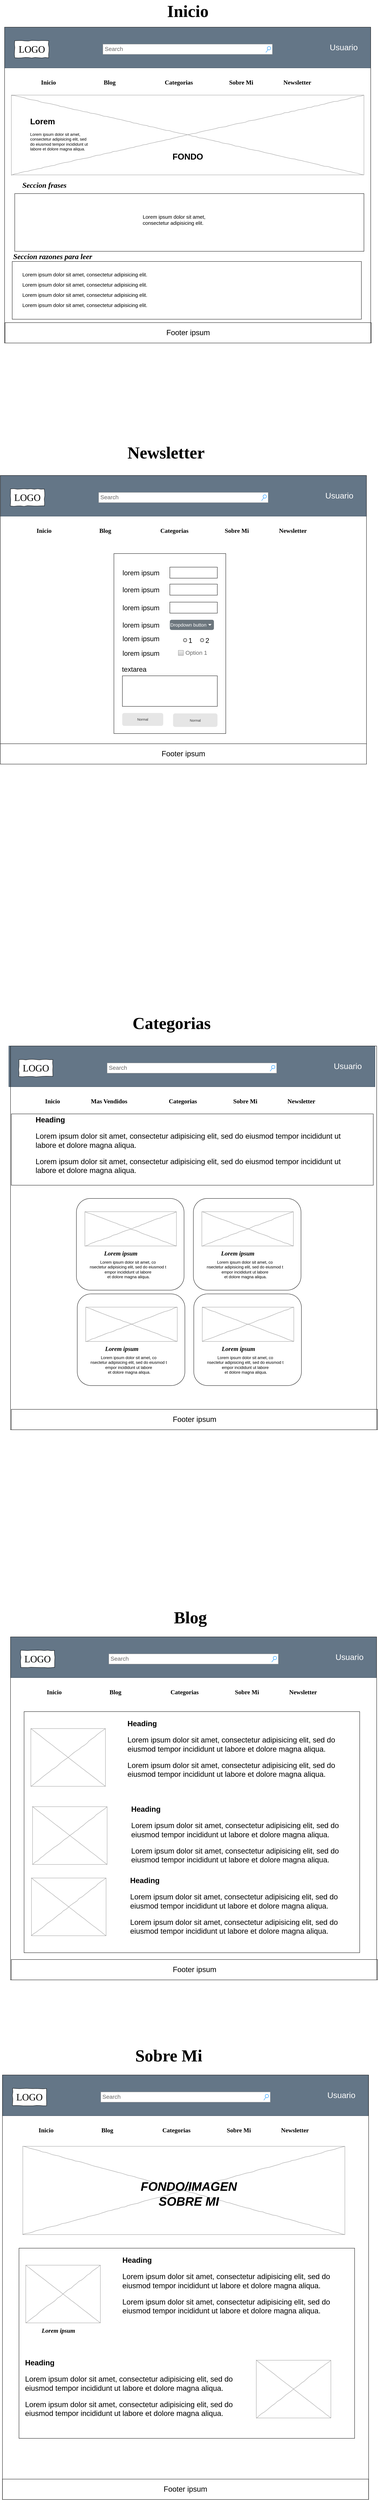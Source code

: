 <mxfile version="14.8.4" type="google"><diagram name="Page-1" id="03018318-947c-dd8e-b7a3-06fadd420f32"><mxGraphModel dx="875" dy="7816" grid="1" gridSize="10" guides="1" tooltips="1" connect="1" arrows="1" fold="1" page="1" pageScale="1" pageWidth="1169" pageHeight="1654" background="none" math="0" shadow="0"><root><mxCell id="0"/><mxCell id="1" parent="0"/><mxCell id="10mG8dwDRDtD_3KetjhQ-7" value="" style="rounded=0;whiteSpace=wrap;html=1;fillColor=#647687;strokeColor=#314354;fontColor=#ffffff;" parent="1" vertex="1"><mxGeometry x="1212.5" y="-5930" width="1080" height="120" as="geometry"/></mxCell><mxCell id="10mG8dwDRDtD_3KetjhQ-2" value="" style="rounded=0;whiteSpace=wrap;html=1;fillColor=none;" parent="1" vertex="1"><mxGeometry x="1212.5" y="-5930" width="1080" height="930" as="geometry"/></mxCell><mxCell id="677b7b8949515195-2" value="LOGO" style="whiteSpace=wrap;html=1;rounded=0;shadow=0;labelBackgroundColor=none;strokeWidth=1;fontFamily=Verdana;fontSize=28;align=center;comic=1;" parent="1" vertex="1"><mxGeometry x="1242.5" y="-5890" width="100" height="50" as="geometry"/></mxCell><mxCell id="677b7b8949515195-3" value="Search" style="strokeWidth=1;shadow=0;dashed=0;align=center;html=1;shape=mxgraph.mockup.forms.searchBox;strokeColor=#999999;mainText=;strokeColor2=#008cff;fontColor=#666666;fontSize=17;align=left;spacingLeft=3;rounded=0;labelBackgroundColor=none;comic=1;" parent="1" vertex="1"><mxGeometry x="1502.5" y="-5880" width="500" height="30" as="geometry"/></mxCell><mxCell id="677b7b8949515195-11" value="Blog" style="text;html=1;points=[];align=left;verticalAlign=top;spacingTop=-4;fontSize=18;fontFamily=Verdana;fontStyle=1" parent="1" vertex="1"><mxGeometry x="1502.5" y="-5780" width="60" height="20" as="geometry"/></mxCell><mxCell id="677b7b8949515195-12" value="Categorias" style="text;html=1;points=[];align=left;verticalAlign=top;spacingTop=-4;fontSize=18;fontFamily=Verdana;fontStyle=1" parent="1" vertex="1"><mxGeometry x="1682.5" y="-5780" width="60" height="20" as="geometry"/></mxCell><mxCell id="677b7b8949515195-13" value="Sobre Mi" style="text;html=1;points=[];align=left;verticalAlign=top;spacingTop=-4;fontSize=18;fontFamily=Verdana;fontStyle=1" parent="1" vertex="1"><mxGeometry x="1872.5" y="-5780" width="60" height="20" as="geometry"/></mxCell><mxCell id="677b7b8949515195-14" value="Newsletter" style="text;html=1;points=[];align=left;verticalAlign=top;spacingTop=-4;fontSize=18;fontFamily=Verdana;fontStyle=1" parent="1" vertex="1"><mxGeometry x="2032.5" y="-5780" width="60" height="20" as="geometry"/></mxCell><mxCell id="677b7b8949515195-16" value="" style="verticalLabelPosition=bottom;shadow=0;dashed=0;align=center;html=1;verticalAlign=top;strokeWidth=1;shape=mxgraph.mockup.graphics.simpleIcon;strokeColor=#999999;rounded=0;labelBackgroundColor=none;fontFamily=Verdana;fontSize=14;fontColor=#000000;comic=1;" parent="1" vertex="1"><mxGeometry x="1232.5" y="-5730" width="1040" height="235" as="geometry"/></mxCell><mxCell id="677b7b8949515195-42" value="Seccion frases" style="text;html=1;points=[];align=left;verticalAlign=top;spacingTop=-4;fontSize=22;fontFamily=Verdana;fontStyle=3" parent="1" vertex="1"><mxGeometry x="1262.5" y="-5480" width="170" height="20" as="geometry"/></mxCell><mxCell id="10mG8dwDRDtD_3KetjhQ-5" value="&lt;font style=&quot;font-size: 24px&quot;&gt;Usuario&lt;/font&gt;" style="rounded=0;whiteSpace=wrap;html=1;fontColor=#FFFFFF;fillColor=none;strokeColor=none;" parent="1" vertex="1"><mxGeometry x="2152.5" y="-5900" width="120" height="60" as="geometry"/></mxCell><mxCell id="10mG8dwDRDtD_3KetjhQ-6" value="Inicio" style="text;html=1;points=[];align=left;verticalAlign=top;spacingTop=-4;fontSize=18;fontFamily=Verdana;fontStyle=1" parent="1" vertex="1"><mxGeometry x="1317.5" y="-5780" width="60" height="20" as="geometry"/></mxCell><mxCell id="10mG8dwDRDtD_3KetjhQ-8" value="&lt;h1&gt;Lorem&lt;/h1&gt;&lt;p&gt;Lorem ipsum dolor sit amet, consectetur adipisicing elit, sed do eiusmod tempor incididunt ut labore et dolore magna aliqua.&lt;/p&gt;" style="text;html=1;strokeColor=none;fillColor=none;spacing=5;spacingTop=-20;whiteSpace=wrap;overflow=hidden;rounded=0;" parent="1" vertex="1"><mxGeometry x="1282.5" y="-5672.5" width="190" height="120" as="geometry"/></mxCell><mxCell id="10mG8dwDRDtD_3KetjhQ-9" value="" style="rounded=0;whiteSpace=wrap;html=1;fontSize=22;fontColor=#000000;fillColor=none;" parent="1" vertex="1"><mxGeometry x="1242.5" y="-5440" width="1030" height="170" as="geometry"/></mxCell><mxCell id="10mG8dwDRDtD_3KetjhQ-10" value="Footer ipsum" style="rounded=0;whiteSpace=wrap;html=1;fontSize=22;fontColor=#000000;fillColor=none;" parent="1" vertex="1"><mxGeometry x="1214" y="-5060" width="1080" height="60" as="geometry"/></mxCell><mxCell id="10mG8dwDRDtD_3KetjhQ-11" value="FONDO" style="text;html=1;strokeColor=none;fillColor=none;align=center;verticalAlign=middle;whiteSpace=wrap;rounded=0;fontSize=25;fontColor=#000000;fontStyle=1" parent="1" vertex="1"><mxGeometry x="1732.5" y="-5560" width="40" height="20" as="geometry"/></mxCell><mxCell id="10mG8dwDRDtD_3KetjhQ-17" value="&lt;h1 style=&quot;font-size: 15px&quot;&gt;&lt;span style=&quot;font-weight: normal&quot;&gt;Lorem ipsum dolor sit amet, consectetur adipisicing elit.&lt;/span&gt;&lt;br&gt;&lt;/h1&gt;" style="text;html=1;strokeColor=none;fillColor=none;spacing=5;spacingTop=-20;whiteSpace=wrap;overflow=hidden;rounded=0;fontSize=25;fontColor=#000000;" parent="1" vertex="1"><mxGeometry x="1615" y="-5380" width="210" height="50" as="geometry"/></mxCell><mxCell id="10mG8dwDRDtD_3KetjhQ-140" value="" style="rounded=0;whiteSpace=wrap;html=1;fillColor=#647687;strokeColor=#314354;fontColor=#ffffff;" parent="1" vertex="1"><mxGeometry x="1225" y="-2930" width="1080" height="120" as="geometry"/></mxCell><mxCell id="10mG8dwDRDtD_3KetjhQ-141" value="" style="rounded=0;whiteSpace=wrap;html=1;fillColor=none;" parent="1" vertex="1"><mxGeometry x="1230" y="-2930" width="1080" height="1130" as="geometry"/></mxCell><mxCell id="10mG8dwDRDtD_3KetjhQ-142" value="LOGO" style="whiteSpace=wrap;html=1;rounded=0;shadow=0;labelBackgroundColor=none;strokeWidth=1;fontFamily=Verdana;fontSize=28;align=center;comic=1;" parent="1" vertex="1"><mxGeometry x="1255" y="-2890" width="100" height="50" as="geometry"/></mxCell><mxCell id="10mG8dwDRDtD_3KetjhQ-143" value="Search" style="strokeWidth=1;shadow=0;dashed=0;align=center;html=1;shape=mxgraph.mockup.forms.searchBox;strokeColor=#999999;mainText=;strokeColor2=#008cff;fontColor=#666666;fontSize=17;align=left;spacingLeft=3;rounded=0;labelBackgroundColor=none;comic=1;" parent="1" vertex="1"><mxGeometry x="1515" y="-2880" width="500" height="30" as="geometry"/></mxCell><mxCell id="10mG8dwDRDtD_3KetjhQ-144" value="Mas Vendidos" style="text;html=1;points=[];align=left;verticalAlign=top;spacingTop=-4;fontSize=18;fontFamily=Verdana;fontStyle=1" parent="1" vertex="1"><mxGeometry x="1465" y="-2780" width="60" height="20" as="geometry"/></mxCell><mxCell id="10mG8dwDRDtD_3KetjhQ-145" value="Categorias" style="text;html=1;points=[];align=left;verticalAlign=top;spacingTop=-4;fontSize=18;fontFamily=Verdana;fontStyle=1" parent="1" vertex="1"><mxGeometry x="1695" y="-2780" width="60" height="20" as="geometry"/></mxCell><mxCell id="10mG8dwDRDtD_3KetjhQ-146" value="Sobre Mi" style="text;html=1;points=[];align=left;verticalAlign=top;spacingTop=-4;fontSize=18;fontFamily=Verdana;fontStyle=1" parent="1" vertex="1"><mxGeometry x="1885" y="-2780" width="60" height="20" as="geometry"/></mxCell><mxCell id="10mG8dwDRDtD_3KetjhQ-147" value="Newsletter" style="text;html=1;points=[];align=left;verticalAlign=top;spacingTop=-4;fontSize=18;fontFamily=Verdana;fontStyle=1" parent="1" vertex="1"><mxGeometry x="2045" y="-2780" width="60" height="20" as="geometry"/></mxCell><mxCell id="10mG8dwDRDtD_3KetjhQ-150" value="&lt;font style=&quot;font-size: 24px&quot;&gt;Usuario&lt;/font&gt;" style="rounded=0;whiteSpace=wrap;html=1;fontColor=#FFFFFF;fillColor=none;strokeColor=none;" parent="1" vertex="1"><mxGeometry x="2165" y="-2900" width="120" height="60" as="geometry"/></mxCell><mxCell id="10mG8dwDRDtD_3KetjhQ-151" value="Inicio" style="text;html=1;points=[];align=left;verticalAlign=top;spacingTop=-4;fontSize=18;fontFamily=Verdana;fontStyle=1" parent="1" vertex="1"><mxGeometry x="1330" y="-2780" width="60" height="20" as="geometry"/></mxCell><mxCell id="10mG8dwDRDtD_3KetjhQ-154" value="Footer ipsum" style="rounded=0;whiteSpace=wrap;html=1;fontSize=22;fontColor=#000000;fillColor=none;" parent="1" vertex="1"><mxGeometry x="1232.5" y="-1860" width="1080" height="60" as="geometry"/></mxCell><mxCell id="10mG8dwDRDtD_3KetjhQ-258" value="" style="rounded=0;whiteSpace=wrap;html=1;fillColor=#647687;strokeColor=#314354;fontColor=#ffffff;" parent="1" vertex="1"><mxGeometry x="1230" y="-1190" width="1080" height="120" as="geometry"/></mxCell><mxCell id="10mG8dwDRDtD_3KetjhQ-259" value="" style="rounded=0;whiteSpace=wrap;html=1;fillColor=none;" parent="1" vertex="1"><mxGeometry x="1230" y="-1190" width="1080" height="1010" as="geometry"/></mxCell><mxCell id="10mG8dwDRDtD_3KetjhQ-260" value="LOGO" style="whiteSpace=wrap;html=1;rounded=0;shadow=0;labelBackgroundColor=none;strokeWidth=1;fontFamily=Verdana;fontSize=28;align=center;comic=1;" parent="1" vertex="1"><mxGeometry x="1260" y="-1150" width="100" height="50" as="geometry"/></mxCell><mxCell id="10mG8dwDRDtD_3KetjhQ-261" value="Search" style="strokeWidth=1;shadow=0;dashed=0;align=center;html=1;shape=mxgraph.mockup.forms.searchBox;strokeColor=#999999;mainText=;strokeColor2=#008cff;fontColor=#666666;fontSize=17;align=left;spacingLeft=3;rounded=0;labelBackgroundColor=none;comic=1;" parent="1" vertex="1"><mxGeometry x="1520" y="-1140" width="500" height="30" as="geometry"/></mxCell><mxCell id="10mG8dwDRDtD_3KetjhQ-262" value="Blog" style="text;html=1;points=[];align=left;verticalAlign=top;spacingTop=-4;fontSize=18;fontFamily=Verdana;fontStyle=1" parent="1" vertex="1"><mxGeometry x="1520" y="-1040" width="60" height="20" as="geometry"/></mxCell><mxCell id="10mG8dwDRDtD_3KetjhQ-263" value="Categorias" style="text;html=1;points=[];align=left;verticalAlign=top;spacingTop=-4;fontSize=18;fontFamily=Verdana;fontStyle=1" parent="1" vertex="1"><mxGeometry x="1700" y="-1040" width="60" height="20" as="geometry"/></mxCell><mxCell id="10mG8dwDRDtD_3KetjhQ-264" value="Sobre Mi" style="text;html=1;points=[];align=left;verticalAlign=top;spacingTop=-4;fontSize=18;fontFamily=Verdana;fontStyle=1" parent="1" vertex="1"><mxGeometry x="1890" y="-1040" width="60" height="20" as="geometry"/></mxCell><mxCell id="10mG8dwDRDtD_3KetjhQ-265" value="Newsletter" style="text;html=1;points=[];align=left;verticalAlign=top;spacingTop=-4;fontSize=18;fontFamily=Verdana;fontStyle=1" parent="1" vertex="1"><mxGeometry x="2050" y="-1040" width="60" height="20" as="geometry"/></mxCell><mxCell id="10mG8dwDRDtD_3KetjhQ-268" value="&lt;font style=&quot;font-size: 24px&quot;&gt;Usuario&lt;/font&gt;" style="rounded=0;whiteSpace=wrap;html=1;fontColor=#FFFFFF;fillColor=none;strokeColor=none;" parent="1" vertex="1"><mxGeometry x="2170" y="-1160" width="120" height="60" as="geometry"/></mxCell><mxCell id="10mG8dwDRDtD_3KetjhQ-269" value="Inicio" style="text;html=1;points=[];align=left;verticalAlign=top;spacingTop=-4;fontSize=18;fontFamily=Verdana;fontStyle=1" parent="1" vertex="1"><mxGeometry x="1335" y="-1040" width="60" height="20" as="geometry"/></mxCell><mxCell id="10mG8dwDRDtD_3KetjhQ-272" value="Footer ipsum" style="rounded=0;whiteSpace=wrap;html=1;fontSize=22;fontColor=#000000;fillColor=none;" parent="1" vertex="1"><mxGeometry x="1232.5" y="-240" width="1080" height="60" as="geometry"/></mxCell><mxCell id="10mG8dwDRDtD_3KetjhQ-322" value="" style="rounded=0;whiteSpace=wrap;html=1;fontSize=28;fontColor=#000000;fillColor=none;" parent="1" vertex="1"><mxGeometry x="1270" y="-970" width="990" height="710" as="geometry"/></mxCell><mxCell id="10mG8dwDRDtD_3KetjhQ-328" value="" style="verticalLabelPosition=bottom;shadow=0;dashed=0;align=center;html=1;verticalAlign=top;strokeWidth=1;shape=mxgraph.mockup.graphics.simpleIcon;strokeColor=#999999;rounded=0;labelBackgroundColor=none;fontFamily=Verdana;fontSize=14;fontColor=#000000;comic=1;" parent="1" vertex="1"><mxGeometry x="1290" y="-920" width="220" height="170" as="geometry"/></mxCell><mxCell id="10mG8dwDRDtD_3KetjhQ-330" value="&lt;h1 style=&quot;font-size: 22px;&quot;&gt;&lt;font style=&quot;font-size: 22px;&quot;&gt;Heading&lt;/font&gt;&lt;/h1&gt;&lt;p style=&quot;font-size: 22px;&quot;&gt;&lt;font style=&quot;font-size: 22px;&quot;&gt;Lorem ipsum dolor sit amet, consectetur adipisicing elit, sed do eiusmod tempor incididunt ut labore et dolore magna aliqua.&lt;/font&gt;&lt;/p&gt;&lt;p style=&quot;font-size: 22px;&quot;&gt;&lt;font style=&quot;font-size: 22px;&quot;&gt;Lorem ipsum dolor sit amet, consectetur adipisicing elit, sed do eiusmod tempor incididunt ut labore et dolore magna aliqua.&lt;/font&gt;&lt;br style=&quot;font-size: 22px;&quot;&gt;&lt;/p&gt;" style="text;html=1;strokeColor=none;fillColor=none;spacing=5;spacingTop=-20;whiteSpace=wrap;overflow=hidden;rounded=0;fontSize=22;fontColor=#000000;" parent="1" vertex="1"><mxGeometry x="1570" y="-952.5" width="630" height="285" as="geometry"/></mxCell><mxCell id="10mG8dwDRDtD_3KetjhQ-332" value="" style="verticalLabelPosition=bottom;shadow=0;dashed=0;align=center;html=1;verticalAlign=top;strokeWidth=1;shape=mxgraph.mockup.graphics.simpleIcon;strokeColor=#999999;rounded=0;labelBackgroundColor=none;fontFamily=Verdana;fontSize=14;fontColor=#000000;comic=1;" parent="1" vertex="1"><mxGeometry x="1295" y="-690" width="220" height="170" as="geometry"/></mxCell><mxCell id="10mG8dwDRDtD_3KetjhQ-333" value="&lt;h1 style=&quot;font-size: 22px;&quot;&gt;&lt;font style=&quot;font-size: 22px;&quot;&gt;Heading&lt;/font&gt;&lt;/h1&gt;&lt;p style=&quot;font-size: 22px;&quot;&gt;&lt;font style=&quot;font-size: 22px;&quot;&gt;Lorem ipsum dolor sit amet, consectetur adipisicing elit, sed do eiusmod tempor incididunt ut labore et dolore magna aliqua.&lt;/font&gt;&lt;/p&gt;&lt;p style=&quot;font-size: 22px;&quot;&gt;&lt;font style=&quot;font-size: 22px;&quot;&gt;Lorem ipsum dolor sit amet, consectetur adipisicing elit, sed do eiusmod tempor incididunt ut labore et dolore magna aliqua.&lt;/font&gt;&lt;br style=&quot;font-size: 22px;&quot;&gt;&lt;/p&gt;" style="text;html=1;strokeColor=none;fillColor=none;spacing=5;spacingTop=-20;whiteSpace=wrap;overflow=hidden;rounded=0;fontSize=22;fontColor=#000000;" parent="1" vertex="1"><mxGeometry x="1581.25" y="-700" width="630" height="285" as="geometry"/></mxCell><mxCell id="10mG8dwDRDtD_3KetjhQ-335" value="" style="rounded=0;whiteSpace=wrap;html=1;fillColor=#647687;strokeColor=#314354;fontColor=#ffffff;" parent="1" vertex="1"><mxGeometry x="1206.25" y="100" width="1080" height="120" as="geometry"/></mxCell><mxCell id="10mG8dwDRDtD_3KetjhQ-336" value="" style="rounded=0;whiteSpace=wrap;html=1;fillColor=none;" parent="1" vertex="1"><mxGeometry x="1206.25" y="100" width="1080" height="1250" as="geometry"/></mxCell><mxCell id="10mG8dwDRDtD_3KetjhQ-337" value="LOGO" style="whiteSpace=wrap;html=1;rounded=0;shadow=0;labelBackgroundColor=none;strokeWidth=1;fontFamily=Verdana;fontSize=28;align=center;comic=1;" parent="1" vertex="1"><mxGeometry x="1236.25" y="140" width="100" height="50" as="geometry"/></mxCell><mxCell id="10mG8dwDRDtD_3KetjhQ-338" value="Search" style="strokeWidth=1;shadow=0;dashed=0;align=center;html=1;shape=mxgraph.mockup.forms.searchBox;strokeColor=#999999;mainText=;strokeColor2=#008cff;fontColor=#666666;fontSize=17;align=left;spacingLeft=3;rounded=0;labelBackgroundColor=none;comic=1;" parent="1" vertex="1"><mxGeometry x="1496.25" y="150" width="500" height="30" as="geometry"/></mxCell><mxCell id="10mG8dwDRDtD_3KetjhQ-339" value="Blog" style="text;html=1;points=[];align=left;verticalAlign=top;spacingTop=-4;fontSize=18;fontFamily=Verdana;fontStyle=1" parent="1" vertex="1"><mxGeometry x="1496.25" y="250" width="60" height="20" as="geometry"/></mxCell><mxCell id="10mG8dwDRDtD_3KetjhQ-340" value="Categorias" style="text;html=1;points=[];align=left;verticalAlign=top;spacingTop=-4;fontSize=18;fontFamily=Verdana;fontStyle=1" parent="1" vertex="1"><mxGeometry x="1676.25" y="250" width="60" height="20" as="geometry"/></mxCell><mxCell id="10mG8dwDRDtD_3KetjhQ-341" value="Sobre Mi" style="text;html=1;points=[];align=left;verticalAlign=top;spacingTop=-4;fontSize=18;fontFamily=Verdana;fontStyle=1" parent="1" vertex="1"><mxGeometry x="1866.25" y="250" width="60" height="20" as="geometry"/></mxCell><mxCell id="10mG8dwDRDtD_3KetjhQ-342" value="Newsletter" style="text;html=1;points=[];align=left;verticalAlign=top;spacingTop=-4;fontSize=18;fontFamily=Verdana;fontStyle=1" parent="1" vertex="1"><mxGeometry x="2026.25" y="250" width="60" height="20" as="geometry"/></mxCell><mxCell id="10mG8dwDRDtD_3KetjhQ-343" value="&lt;font style=&quot;font-size: 24px&quot;&gt;Usuario&lt;/font&gt;" style="rounded=0;whiteSpace=wrap;html=1;fontColor=#FFFFFF;fillColor=none;strokeColor=none;" parent="1" vertex="1"><mxGeometry x="2146.25" y="130" width="120" height="60" as="geometry"/></mxCell><mxCell id="10mG8dwDRDtD_3KetjhQ-344" value="Inicio" style="text;html=1;points=[];align=left;verticalAlign=top;spacingTop=-4;fontSize=18;fontFamily=Verdana;fontStyle=1" parent="1" vertex="1"><mxGeometry x="1311.25" y="250" width="60" height="20" as="geometry"/></mxCell><mxCell id="10mG8dwDRDtD_3KetjhQ-345" value="Footer ipsum" style="rounded=0;whiteSpace=wrap;html=1;fontSize=22;fontColor=#000000;fillColor=none;" parent="1" vertex="1"><mxGeometry x="1206.25" y="1290" width="1080" height="60" as="geometry"/></mxCell><mxCell id="10mG8dwDRDtD_3KetjhQ-348" value="" style="verticalLabelPosition=bottom;shadow=0;dashed=0;align=center;html=1;verticalAlign=top;strokeWidth=1;shape=mxgraph.mockup.graphics.simpleIcon;strokeColor=#999999;rounded=0;labelBackgroundColor=none;fontFamily=Verdana;fontSize=14;fontColor=#000000;comic=1;" parent="1" vertex="1"><mxGeometry x="1266.25" y="310" width="950" height="260" as="geometry"/></mxCell><mxCell id="10mG8dwDRDtD_3KetjhQ-354" value="FONDO/IMAGEN&lt;br&gt;SOBRE MI" style="text;html=1;strokeColor=none;fillColor=none;align=center;verticalAlign=middle;whiteSpace=wrap;rounded=0;fontSize=36;fontColor=#000000;fontStyle=3" parent="1" vertex="1"><mxGeometry x="1736.25" y="340" width="40" height="220" as="geometry"/></mxCell><mxCell id="10mG8dwDRDtD_3KetjhQ-358" value="" style="rounded=0;whiteSpace=wrap;html=1;fillColor=#647687;strokeColor=#314354;fontColor=#ffffff;" parent="1" vertex="1"><mxGeometry x="1200" y="-4610" width="1080" height="120" as="geometry"/></mxCell><mxCell id="10mG8dwDRDtD_3KetjhQ-359" value="" style="rounded=0;whiteSpace=wrap;html=1;fillColor=none;" parent="1" vertex="1"><mxGeometry x="1200" y="-4610" width="1080" height="850" as="geometry"/></mxCell><mxCell id="10mG8dwDRDtD_3KetjhQ-360" value="LOGO" style="whiteSpace=wrap;html=1;rounded=0;shadow=0;labelBackgroundColor=none;strokeWidth=1;fontFamily=Verdana;fontSize=28;align=center;comic=1;" parent="1" vertex="1"><mxGeometry x="1230" y="-4570" width="100" height="50" as="geometry"/></mxCell><mxCell id="10mG8dwDRDtD_3KetjhQ-361" value="Search" style="strokeWidth=1;shadow=0;dashed=0;align=center;html=1;shape=mxgraph.mockup.forms.searchBox;strokeColor=#999999;mainText=;strokeColor2=#008cff;fontColor=#666666;fontSize=17;align=left;spacingLeft=3;rounded=0;labelBackgroundColor=none;comic=1;" parent="1" vertex="1"><mxGeometry x="1490" y="-4560" width="500" height="30" as="geometry"/></mxCell><mxCell id="10mG8dwDRDtD_3KetjhQ-362" value="Blog" style="text;html=1;points=[];align=left;verticalAlign=top;spacingTop=-4;fontSize=18;fontFamily=Verdana;fontStyle=1" parent="1" vertex="1"><mxGeometry x="1490" y="-4460" width="60" height="20" as="geometry"/></mxCell><mxCell id="10mG8dwDRDtD_3KetjhQ-363" value="Categorias" style="text;html=1;points=[];align=left;verticalAlign=top;spacingTop=-4;fontSize=18;fontFamily=Verdana;fontStyle=1" parent="1" vertex="1"><mxGeometry x="1670" y="-4460" width="60" height="20" as="geometry"/></mxCell><mxCell id="10mG8dwDRDtD_3KetjhQ-364" value="Sobre Mi" style="text;html=1;points=[];align=left;verticalAlign=top;spacingTop=-4;fontSize=18;fontFamily=Verdana;fontStyle=1" parent="1" vertex="1"><mxGeometry x="1860" y="-4460" width="60" height="20" as="geometry"/></mxCell><mxCell id="10mG8dwDRDtD_3KetjhQ-365" value="Newsletter" style="text;html=1;points=[];align=left;verticalAlign=top;spacingTop=-4;fontSize=18;fontFamily=Verdana;fontStyle=1" parent="1" vertex="1"><mxGeometry x="2020" y="-4460" width="60" height="20" as="geometry"/></mxCell><mxCell id="10mG8dwDRDtD_3KetjhQ-368" value="&lt;font style=&quot;font-size: 24px&quot;&gt;Usuario&lt;/font&gt;" style="rounded=0;whiteSpace=wrap;html=1;fontColor=#FFFFFF;fillColor=none;strokeColor=none;" parent="1" vertex="1"><mxGeometry x="2140" y="-4580" width="120" height="60" as="geometry"/></mxCell><mxCell id="10mG8dwDRDtD_3KetjhQ-369" value="Inicio" style="text;html=1;points=[];align=left;verticalAlign=top;spacingTop=-4;fontSize=18;fontFamily=Verdana;fontStyle=1" parent="1" vertex="1"><mxGeometry x="1305" y="-4460" width="60" height="20" as="geometry"/></mxCell><mxCell id="10mG8dwDRDtD_3KetjhQ-372" value="Footer ipsum" style="rounded=0;whiteSpace=wrap;html=1;fontSize=22;fontColor=#000000;fillColor=none;" parent="1" vertex="1"><mxGeometry x="1200" y="-3820" width="1080" height="60" as="geometry"/></mxCell><mxCell id="10mG8dwDRDtD_3KetjhQ-422" value="" style="rounded=0;whiteSpace=wrap;html=1;fontSize=45;fontColor=#000000;fillColor=none;" parent="1" vertex="1"><mxGeometry x="1535" y="-4380" width="330" height="530" as="geometry"/></mxCell><mxCell id="10mG8dwDRDtD_3KetjhQ-423" value="" style="rounded=0;whiteSpace=wrap;html=1;fontSize=45;fontColor=#000000;fillColor=none;" parent="1" vertex="1"><mxGeometry x="1700" y="-4340" width="140" height="32.5" as="geometry"/></mxCell><mxCell id="10mG8dwDRDtD_3KetjhQ-424" value="lorem ipsum" style="text;html=1;strokeColor=none;fillColor=none;align=center;verticalAlign=middle;whiteSpace=wrap;rounded=0;fontSize=20;fontColor=#000000;" parent="1" vertex="1"><mxGeometry x="1520" y="-4333.75" width="190" height="20" as="geometry"/></mxCell><mxCell id="10mG8dwDRDtD_3KetjhQ-426" value="" style="rounded=0;whiteSpace=wrap;html=1;fontSize=45;fontColor=#000000;fillColor=none;" parent="1" vertex="1"><mxGeometry x="1700" y="-4290" width="140" height="32.5" as="geometry"/></mxCell><mxCell id="10mG8dwDRDtD_3KetjhQ-427" value="lorem ipsum" style="text;html=1;strokeColor=none;fillColor=none;align=center;verticalAlign=middle;whiteSpace=wrap;rounded=0;fontSize=20;fontColor=#000000;" parent="1" vertex="1"><mxGeometry x="1520" y="-4283.75" width="190" height="20" as="geometry"/></mxCell><mxCell id="10mG8dwDRDtD_3KetjhQ-428" value="" style="rounded=0;whiteSpace=wrap;html=1;fontSize=45;fontColor=#000000;fillColor=none;" parent="1" vertex="1"><mxGeometry x="1700" y="-4237" width="140" height="32.5" as="geometry"/></mxCell><mxCell id="10mG8dwDRDtD_3KetjhQ-429" value="lorem ipsum" style="text;html=1;strokeColor=none;fillColor=none;align=center;verticalAlign=middle;whiteSpace=wrap;rounded=0;fontSize=20;fontColor=#000000;" parent="1" vertex="1"><mxGeometry x="1520" y="-4230.75" width="190" height="20" as="geometry"/></mxCell><mxCell id="10mG8dwDRDtD_3KetjhQ-432" value="Dropdown button" style="html=1;shadow=0;dashed=0;shape=mxgraph.bootstrap.rrect;rSize=5;strokeColor=none;strokeWidth=1;fillColor=#6C767D;fontColor=#ffffff;whiteSpace=wrap;align=right;verticalAlign=middle;fontStyle=0;fontSize=14;spacingRight=20;" parent="1" vertex="1"><mxGeometry x="1700" y="-4185" width="130" height="30" as="geometry"/></mxCell><mxCell id="10mG8dwDRDtD_3KetjhQ-433" value="" style="shape=triangle;direction=south;fillColor=#ffffff;strokeColor=none;perimeter=none;" parent="10mG8dwDRDtD_3KetjhQ-432" vertex="1"><mxGeometry x="1" y="0.5" width="10" height="5" relative="1" as="geometry"><mxPoint x="-17" y="-2.5" as="offset"/></mxGeometry></mxCell><mxCell id="10mG8dwDRDtD_3KetjhQ-435" value="lorem ipsum" style="text;html=1;strokeColor=none;fillColor=none;align=center;verticalAlign=middle;whiteSpace=wrap;rounded=0;fontSize=20;fontColor=#000000;" parent="1" vertex="1"><mxGeometry x="1520" y="-4180" width="190" height="20" as="geometry"/></mxCell><mxCell id="10mG8dwDRDtD_3KetjhQ-436" value="1" style="html=1;shadow=0;dashed=0;shape=mxgraph.bootstrap.radioButton2;labelPosition=right;verticalLabelPosition=middle;align=left;verticalAlign=middle;gradientColor=#DEDEDE;fillColor=#EDEDED;checked=0;spacing=5;checkedFill=#0085FC;checkedStroke=#ffffff;fontSize=20;fontColor=#000000;" parent="1" vertex="1"><mxGeometry x="1740" y="-4130" width="10" height="10" as="geometry"/></mxCell><mxCell id="10mG8dwDRDtD_3KetjhQ-437" value="2" style="html=1;shadow=0;dashed=0;shape=mxgraph.bootstrap.radioButton2;labelPosition=right;verticalLabelPosition=middle;align=left;verticalAlign=middle;gradientColor=#DEDEDE;fillColor=#EDEDED;checked=0;spacing=5;checkedFill=#0085FC;checkedStroke=#ffffff;fontSize=20;fontColor=#000000;" parent="1" vertex="1"><mxGeometry x="1790" y="-4130" width="10" height="10" as="geometry"/></mxCell><mxCell id="10mG8dwDRDtD_3KetjhQ-439" value="Option 1" style="strokeWidth=1;shadow=0;dashed=0;align=center;html=1;shape=mxgraph.mockup.forms.rrect;rSize=0;fillColor=#eeeeee;strokeColor=#999999;gradientColor=#cccccc;align=left;spacingLeft=4;fontSize=17;fontColor=#666666;labelPosition=right;" parent="1" vertex="1"><mxGeometry x="1725" y="-4095" width="15" height="15" as="geometry"/></mxCell><mxCell id="10mG8dwDRDtD_3KetjhQ-440" value="lorem ipsum" style="text;html=1;strokeColor=none;fillColor=none;align=center;verticalAlign=middle;whiteSpace=wrap;rounded=0;fontSize=20;fontColor=#000000;" parent="1" vertex="1"><mxGeometry x="1520" y="-4140" width="190" height="20" as="geometry"/></mxCell><mxCell id="10mG8dwDRDtD_3KetjhQ-441" value="lorem ipsum" style="text;html=1;strokeColor=none;fillColor=none;align=center;verticalAlign=middle;whiteSpace=wrap;rounded=0;fontSize=20;fontColor=#000000;" parent="1" vertex="1"><mxGeometry x="1520" y="-4097.5" width="190" height="20" as="geometry"/></mxCell><mxCell id="10mG8dwDRDtD_3KetjhQ-442" value="Normal" style="rounded=1;html=1;shadow=0;dashed=0;whiteSpace=wrap;fontSize=10;fillColor=#E6E6E6;align=center;strokeColor=#E6E6E6;fontColor=#333333;" parent="1" vertex="1"><mxGeometry x="1560" y="-3910" width="120" height="36.88" as="geometry"/></mxCell><mxCell id="10mG8dwDRDtD_3KetjhQ-443" value="Normal" style="rounded=1;html=1;shadow=0;dashed=0;whiteSpace=wrap;fontSize=10;fillColor=#E6E6E6;align=center;strokeColor=#E6E6E6;fontColor=#333333;" parent="1" vertex="1"><mxGeometry x="1710" y="-3908.88" width="130" height="38.88" as="geometry"/></mxCell><mxCell id="10mG8dwDRDtD_3KetjhQ-444" value="" style="rounded=0;whiteSpace=wrap;html=1;fontSize=20;fontColor=#000000;fillColor=none;" parent="1" vertex="1"><mxGeometry x="1560" y="-4020" width="280" height="90" as="geometry"/></mxCell><mxCell id="10mG8dwDRDtD_3KetjhQ-445" value="textarea" style="text;html=1;strokeColor=none;fillColor=none;align=center;verticalAlign=middle;whiteSpace=wrap;rounded=0;fontSize=20;fontColor=#000000;" parent="1" vertex="1"><mxGeometry x="1500" y="-4050" width="190" height="20" as="geometry"/></mxCell><mxCell id="10mG8dwDRDtD_3KetjhQ-446" value="Newsletter" style="text;html=1;points=[];align=left;verticalAlign=top;spacingTop=-4;fontSize=50;fontFamily=Verdana;fontStyle=1" parent="1" vertex="1"><mxGeometry x="1572.5" y="-4710" width="60" height="20" as="geometry"/></mxCell><mxCell id="10mG8dwDRDtD_3KetjhQ-447" value="Inicio" style="text;html=1;points=[];align=left;verticalAlign=top;spacingTop=-4;fontSize=50;fontFamily=Verdana;fontStyle=1" parent="1" vertex="1"><mxGeometry x="1690" y="-6010" width="60" height="20" as="geometry"/></mxCell><mxCell id="10mG8dwDRDtD_3KetjhQ-448" value="Blog" style="text;html=1;points=[];align=left;verticalAlign=top;spacingTop=-4;fontSize=50;fontFamily=Verdana;fontStyle=1" parent="1" vertex="1"><mxGeometry x="1710" y="-1280" width="150" height="60" as="geometry"/></mxCell><mxCell id="10mG8dwDRDtD_3KetjhQ-449" value="Sobre Mi" style="text;html=1;points=[];align=left;verticalAlign=top;spacingTop=-4;fontSize=50;fontFamily=Verdana;fontStyle=1" parent="1" vertex="1"><mxGeometry x="1596.25" y="10" width="275" height="60" as="geometry"/></mxCell><mxCell id="10mG8dwDRDtD_3KetjhQ-451" value="Categorias" style="text;html=1;points=[];align=left;verticalAlign=top;spacingTop=-4;fontSize=50;fontFamily=Verdana;fontStyle=1" parent="1" vertex="1"><mxGeometry x="1587.5" y="-3030" width="60" height="20" as="geometry"/></mxCell><mxCell id="-Tk-RHMhm-zebFkX9_4N-6" value="Seccion razones para leer" style="text;html=1;points=[];align=left;verticalAlign=top;spacingTop=-4;fontSize=22;fontFamily=Verdana;fontStyle=3" vertex="1" parent="1"><mxGeometry x="1236.25" y="-5270" width="170" height="20" as="geometry"/></mxCell><mxCell id="-Tk-RHMhm-zebFkX9_4N-7" value="" style="rounded=0;whiteSpace=wrap;html=1;fontSize=22;fontColor=#000000;fillColor=none;" vertex="1" parent="1"><mxGeometry x="1235" y="-5240" width="1030" height="170" as="geometry"/></mxCell><mxCell id="-Tk-RHMhm-zebFkX9_4N-8" value="&lt;h1 style=&quot;font-size: 15px&quot;&gt;&lt;span style=&quot;font-weight: normal&quot;&gt;Lorem ipsum dolor sit amet, consectetur adipisicing elit.&lt;/span&gt;&lt;br&gt;&lt;/h1&gt;" style="text;html=1;strokeColor=none;fillColor=none;spacing=5;spacingTop=-20;whiteSpace=wrap;overflow=hidden;rounded=0;fontSize=25;fontColor=#000000;" vertex="1" parent="1"><mxGeometry x="1260" y="-5210" width="440" height="50" as="geometry"/></mxCell><mxCell id="-Tk-RHMhm-zebFkX9_4N-9" value="&lt;h1 style=&quot;font-size: 15px&quot;&gt;&lt;span style=&quot;font-weight: normal&quot;&gt;Lorem ipsum dolor sit amet, consectetur adipisicing elit.&lt;/span&gt;&lt;br&gt;&lt;/h1&gt;" style="text;html=1;strokeColor=none;fillColor=none;spacing=5;spacingTop=-20;whiteSpace=wrap;overflow=hidden;rounded=0;fontSize=25;fontColor=#000000;" vertex="1" parent="1"><mxGeometry x="1260" y="-5180" width="440" height="50" as="geometry"/></mxCell><mxCell id="-Tk-RHMhm-zebFkX9_4N-10" value="&lt;h1 style=&quot;font-size: 15px&quot;&gt;&lt;span style=&quot;font-weight: normal&quot;&gt;Lorem ipsum dolor sit amet, consectetur adipisicing elit.&lt;/span&gt;&lt;br&gt;&lt;/h1&gt;" style="text;html=1;strokeColor=none;fillColor=none;spacing=5;spacingTop=-20;whiteSpace=wrap;overflow=hidden;rounded=0;fontSize=25;fontColor=#000000;" vertex="1" parent="1"><mxGeometry x="1260" y="-5150" width="440" height="50" as="geometry"/></mxCell><mxCell id="-Tk-RHMhm-zebFkX9_4N-11" value="&lt;h1 style=&quot;font-size: 15px&quot;&gt;&lt;span style=&quot;font-weight: normal&quot;&gt;Lorem ipsum dolor sit amet, consectetur adipisicing elit.&lt;/span&gt;&lt;br&gt;&lt;/h1&gt;" style="text;html=1;strokeColor=none;fillColor=none;spacing=5;spacingTop=-20;whiteSpace=wrap;overflow=hidden;rounded=0;fontSize=25;fontColor=#000000;" vertex="1" parent="1"><mxGeometry x="1260" y="-5120" width="440" height="50" as="geometry"/></mxCell><mxCell id="-Tk-RHMhm-zebFkX9_4N-12" value="" style="rounded=0;whiteSpace=wrap;html=1;fontSize=28;fontColor=#000000;fillColor=none;" vertex="1" parent="1"><mxGeometry x="1232.5" y="-2730" width="1067.5" height="210" as="geometry"/></mxCell><mxCell id="-Tk-RHMhm-zebFkX9_4N-13" value="" style="verticalLabelPosition=bottom;shadow=0;dashed=0;align=center;html=1;verticalAlign=top;strokeWidth=1;shape=mxgraph.mockup.graphics.simpleIcon;strokeColor=#999999;rounded=0;labelBackgroundColor=none;fontFamily=Verdana;fontSize=14;fontColor=#000000;comic=1;" vertex="1" parent="1"><mxGeometry x="1449.38" y="-2442" width="270" height="101" as="geometry"/></mxCell><mxCell id="-Tk-RHMhm-zebFkX9_4N-14" value="&lt;h1 style=&quot;font-size: 22px;&quot;&gt;&lt;font style=&quot;font-size: 22px;&quot;&gt;Heading&lt;/font&gt;&lt;/h1&gt;&lt;p style=&quot;font-size: 22px;&quot;&gt;&lt;font style=&quot;font-size: 22px;&quot;&gt;Lorem ipsum dolor sit amet, consectetur adipisicing elit, sed do eiusmod tempor incididunt ut labore et dolore magna aliqua.&lt;/font&gt;&lt;/p&gt;&lt;p style=&quot;font-size: 22px;&quot;&gt;&lt;font style=&quot;font-size: 22px;&quot;&gt;Lorem ipsum dolor sit amet, consectetur adipisicing elit, sed do eiusmod tempor incididunt ut labore et dolore magna aliqua.&lt;/font&gt;&lt;br style=&quot;font-size: 22px;&quot;&gt;&lt;/p&gt;" style="text;html=1;strokeColor=none;fillColor=none;spacing=5;spacingTop=-20;whiteSpace=wrap;overflow=hidden;rounded=0;fontSize=22;fontColor=#000000;" vertex="1" parent="1"><mxGeometry x="1298.75" y="-2730" width="925" height="210" as="geometry"/></mxCell><mxCell id="-Tk-RHMhm-zebFkX9_4N-15" value="Lorem ipsum" style="text;html=1;points=[];align=left;verticalAlign=top;spacingTop=-4;fontSize=18;fontFamily=Verdana;fontStyle=3" vertex="1" parent="1"><mxGeometry x="1504.38" y="-2332" width="150" height="20" as="geometry"/></mxCell><mxCell id="-Tk-RHMhm-zebFkX9_4N-16" value="&lt;span style=&quot;font-size: 12px; text-align: left;&quot;&gt;Lorem ipsum dolor sit amet, co&lt;br style=&quot;font-size: 12px;&quot;&gt;nsectetur adipisicing elit, sed do eiusmod t&lt;br style=&quot;font-size: 12px;&quot;&gt;empor incididunt ut labore&lt;br style=&quot;font-size: 12px;&quot;&gt;&amp;nbsp;et dolore magna aliqua.&lt;/span&gt;" style="text;html=1;align=center;verticalAlign=middle;resizable=0;points=[];autosize=1;strokeColor=none;fontSize=12;" vertex="1" parent="1"><mxGeometry x="1455.63" y="-2302" width="240" height="60" as="geometry"/></mxCell><mxCell id="-Tk-RHMhm-zebFkX9_4N-17" value="" style="rounded=1;whiteSpace=wrap;html=1;fontSize=12;fillColor=none;" vertex="1" parent="1"><mxGeometry x="1424.38" y="-2481" width="317.5" height="270" as="geometry"/></mxCell><mxCell id="-Tk-RHMhm-zebFkX9_4N-22" value="" style="verticalLabelPosition=bottom;shadow=0;dashed=0;align=center;html=1;verticalAlign=top;strokeWidth=1;shape=mxgraph.mockup.graphics.simpleIcon;strokeColor=#999999;rounded=0;labelBackgroundColor=none;fontFamily=Verdana;fontSize=14;fontColor=#000000;comic=1;" vertex="1" parent="1"><mxGeometry x="1794.38" y="-2442" width="270" height="101" as="geometry"/></mxCell><mxCell id="-Tk-RHMhm-zebFkX9_4N-23" value="Lorem ipsum" style="text;html=1;points=[];align=left;verticalAlign=top;spacingTop=-4;fontSize=18;fontFamily=Verdana;fontStyle=3" vertex="1" parent="1"><mxGeometry x="1849.38" y="-2332" width="150" height="20" as="geometry"/></mxCell><mxCell id="-Tk-RHMhm-zebFkX9_4N-24" value="&lt;span style=&quot;font-size: 12px; text-align: left;&quot;&gt;Lorem ipsum dolor sit amet, co&lt;br style=&quot;font-size: 12px;&quot;&gt;nsectetur adipisicing elit, sed do eiusmod t&lt;br style=&quot;font-size: 12px;&quot;&gt;empor incididunt ut labore&lt;br style=&quot;font-size: 12px;&quot;&gt;&amp;nbsp;et dolore magna aliqua.&lt;/span&gt;" style="text;html=1;align=center;verticalAlign=middle;resizable=0;points=[];autosize=1;strokeColor=none;fontSize=12;" vertex="1" parent="1"><mxGeometry x="1800.63" y="-2302" width="240" height="60" as="geometry"/></mxCell><mxCell id="-Tk-RHMhm-zebFkX9_4N-25" value="" style="rounded=1;whiteSpace=wrap;html=1;fontSize=12;fillColor=none;" vertex="1" parent="1"><mxGeometry x="1769.38" y="-2481" width="317.5" height="270" as="geometry"/></mxCell><mxCell id="-Tk-RHMhm-zebFkX9_4N-26" value="" style="verticalLabelPosition=bottom;shadow=0;dashed=0;align=center;html=1;verticalAlign=top;strokeWidth=1;shape=mxgraph.mockup.graphics.simpleIcon;strokeColor=#999999;rounded=0;labelBackgroundColor=none;fontFamily=Verdana;fontSize=14;fontColor=#000000;comic=1;" vertex="1" parent="1"><mxGeometry x="1451.88" y="-2161" width="270" height="101" as="geometry"/></mxCell><mxCell id="-Tk-RHMhm-zebFkX9_4N-27" value="Lorem ipsum" style="text;html=1;points=[];align=left;verticalAlign=top;spacingTop=-4;fontSize=18;fontFamily=Verdana;fontStyle=3" vertex="1" parent="1"><mxGeometry x="1506.88" y="-2051" width="150" height="20" as="geometry"/></mxCell><mxCell id="-Tk-RHMhm-zebFkX9_4N-28" value="&lt;span style=&quot;font-size: 12px; text-align: left;&quot;&gt;Lorem ipsum dolor sit amet, co&lt;br style=&quot;font-size: 12px;&quot;&gt;nsectetur adipisicing elit, sed do eiusmod t&lt;br style=&quot;font-size: 12px;&quot;&gt;empor incididunt ut labore&lt;br style=&quot;font-size: 12px;&quot;&gt;&amp;nbsp;et dolore magna aliqua.&lt;/span&gt;" style="text;html=1;align=center;verticalAlign=middle;resizable=0;points=[];autosize=1;strokeColor=none;fontSize=12;" vertex="1" parent="1"><mxGeometry x="1458.13" y="-2021" width="240" height="60" as="geometry"/></mxCell><mxCell id="-Tk-RHMhm-zebFkX9_4N-29" value="" style="rounded=1;whiteSpace=wrap;html=1;fontSize=12;fillColor=none;" vertex="1" parent="1"><mxGeometry x="1426.88" y="-2200" width="317.5" height="270" as="geometry"/></mxCell><mxCell id="-Tk-RHMhm-zebFkX9_4N-30" value="" style="verticalLabelPosition=bottom;shadow=0;dashed=0;align=center;html=1;verticalAlign=top;strokeWidth=1;shape=mxgraph.mockup.graphics.simpleIcon;strokeColor=#999999;rounded=0;labelBackgroundColor=none;fontFamily=Verdana;fontSize=14;fontColor=#000000;comic=1;" vertex="1" parent="1"><mxGeometry x="1795.63" y="-2161" width="270" height="101" as="geometry"/></mxCell><mxCell id="-Tk-RHMhm-zebFkX9_4N-31" value="Lorem ipsum" style="text;html=1;points=[];align=left;verticalAlign=top;spacingTop=-4;fontSize=18;fontFamily=Verdana;fontStyle=3" vertex="1" parent="1"><mxGeometry x="1850.63" y="-2051" width="150" height="20" as="geometry"/></mxCell><mxCell id="-Tk-RHMhm-zebFkX9_4N-32" value="&lt;span style=&quot;font-size: 12px; text-align: left;&quot;&gt;Lorem ipsum dolor sit amet, co&lt;br style=&quot;font-size: 12px;&quot;&gt;nsectetur adipisicing elit, sed do eiusmod t&lt;br style=&quot;font-size: 12px;&quot;&gt;empor incididunt ut labore&lt;br style=&quot;font-size: 12px;&quot;&gt;&amp;nbsp;et dolore magna aliqua.&lt;/span&gt;" style="text;html=1;align=center;verticalAlign=middle;resizable=0;points=[];autosize=1;strokeColor=none;fontSize=12;" vertex="1" parent="1"><mxGeometry x="1801.88" y="-2021" width="240" height="60" as="geometry"/></mxCell><mxCell id="-Tk-RHMhm-zebFkX9_4N-33" value="" style="rounded=1;whiteSpace=wrap;html=1;fontSize=12;fillColor=none;" vertex="1" parent="1"><mxGeometry x="1770.63" y="-2200" width="317.5" height="270" as="geometry"/></mxCell><mxCell id="-Tk-RHMhm-zebFkX9_4N-34" value="" style="rounded=0;whiteSpace=wrap;html=1;fontSize=28;fontColor=#000000;fillColor=none;" vertex="1" parent="1"><mxGeometry x="1255" y="610" width="990" height="560" as="geometry"/></mxCell><mxCell id="-Tk-RHMhm-zebFkX9_4N-35" value="" style="verticalLabelPosition=bottom;shadow=0;dashed=0;align=center;html=1;verticalAlign=top;strokeWidth=1;shape=mxgraph.mockup.graphics.simpleIcon;strokeColor=#999999;rounded=0;labelBackgroundColor=none;fontFamily=Verdana;fontSize=14;fontColor=#000000;comic=1;" vertex="1" parent="1"><mxGeometry x="1275" y="660" width="220" height="170" as="geometry"/></mxCell><mxCell id="-Tk-RHMhm-zebFkX9_4N-36" value="&lt;h1 style=&quot;font-size: 22px;&quot;&gt;&lt;font style=&quot;font-size: 22px;&quot;&gt;Heading&lt;/font&gt;&lt;/h1&gt;&lt;p style=&quot;font-size: 22px;&quot;&gt;&lt;font style=&quot;font-size: 22px;&quot;&gt;Lorem ipsum dolor sit amet, consectetur adipisicing elit, sed do eiusmod tempor incididunt ut labore et dolore magna aliqua.&lt;/font&gt;&lt;/p&gt;&lt;p style=&quot;font-size: 22px;&quot;&gt;&lt;font style=&quot;font-size: 22px;&quot;&gt;Lorem ipsum dolor sit amet, consectetur adipisicing elit, sed do eiusmod tempor incididunt ut labore et dolore magna aliqua.&lt;/font&gt;&lt;br style=&quot;font-size: 22px;&quot;&gt;&lt;/p&gt;" style="text;html=1;strokeColor=none;fillColor=none;spacing=5;spacingTop=-20;whiteSpace=wrap;overflow=hidden;rounded=0;fontSize=22;fontColor=#000000;" vertex="1" parent="1"><mxGeometry x="1555" y="627.5" width="630" height="285" as="geometry"/></mxCell><mxCell id="-Tk-RHMhm-zebFkX9_4N-37" value="Lorem ipsum" style="text;html=1;points=[];align=left;verticalAlign=top;spacingTop=-4;fontSize=18;fontFamily=Verdana;fontStyle=3" vertex="1" parent="1"><mxGeometry x="1320" y="840" width="150" height="20" as="geometry"/></mxCell><mxCell id="-Tk-RHMhm-zebFkX9_4N-38" value="" style="verticalLabelPosition=bottom;shadow=0;dashed=0;align=center;html=1;verticalAlign=top;strokeWidth=1;shape=mxgraph.mockup.graphics.simpleIcon;strokeColor=#999999;rounded=0;labelBackgroundColor=none;fontFamily=Verdana;fontSize=14;fontColor=#000000;comic=1;" vertex="1" parent="1"><mxGeometry x="1955" y="940" width="220" height="170" as="geometry"/></mxCell><mxCell id="-Tk-RHMhm-zebFkX9_4N-39" value="&lt;h1 style=&quot;font-size: 22px;&quot;&gt;&lt;font style=&quot;font-size: 22px;&quot;&gt;Heading&lt;/font&gt;&lt;/h1&gt;&lt;p style=&quot;font-size: 22px;&quot;&gt;&lt;font style=&quot;font-size: 22px;&quot;&gt;Lorem ipsum dolor sit amet, consectetur adipisicing elit, sed do eiusmod tempor incididunt ut labore et dolore magna aliqua.&lt;/font&gt;&lt;/p&gt;&lt;p style=&quot;font-size: 22px;&quot;&gt;&lt;font style=&quot;font-size: 22px;&quot;&gt;Lorem ipsum dolor sit amet, consectetur adipisicing elit, sed do eiusmod tempor incididunt ut labore et dolore magna aliqua.&lt;/font&gt;&lt;br style=&quot;font-size: 22px;&quot;&gt;&lt;/p&gt;" style="text;html=1;strokeColor=none;fillColor=none;spacing=5;spacingTop=-20;whiteSpace=wrap;overflow=hidden;rounded=0;fontSize=22;fontColor=#000000;" vertex="1" parent="1"><mxGeometry x="1267.5" y="930" width="630" height="285" as="geometry"/></mxCell><mxCell id="-Tk-RHMhm-zebFkX9_4N-40" value="" style="verticalLabelPosition=bottom;shadow=0;dashed=0;align=center;html=1;verticalAlign=top;strokeWidth=1;shape=mxgraph.mockup.graphics.simpleIcon;strokeColor=#999999;rounded=0;labelBackgroundColor=none;fontFamily=Verdana;fontSize=14;fontColor=#000000;comic=1;" vertex="1" parent="1"><mxGeometry x="1291.88" y="-480" width="220" height="170" as="geometry"/></mxCell><mxCell id="-Tk-RHMhm-zebFkX9_4N-41" value="&lt;h1 style=&quot;font-size: 22px;&quot;&gt;&lt;font style=&quot;font-size: 22px;&quot;&gt;Heading&lt;/font&gt;&lt;/h1&gt;&lt;p style=&quot;font-size: 22px;&quot;&gt;&lt;font style=&quot;font-size: 22px;&quot;&gt;Lorem ipsum dolor sit amet, consectetur adipisicing elit, sed do eiusmod tempor incididunt ut labore et dolore magna aliqua.&lt;/font&gt;&lt;/p&gt;&lt;p style=&quot;font-size: 22px;&quot;&gt;&lt;font style=&quot;font-size: 22px;&quot;&gt;Lorem ipsum dolor sit amet, consectetur adipisicing elit, sed do eiusmod tempor incididunt ut labore et dolore magna aliqua.&lt;/font&gt;&lt;br style=&quot;font-size: 22px;&quot;&gt;&lt;/p&gt;" style="text;html=1;strokeColor=none;fillColor=none;spacing=5;spacingTop=-20;whiteSpace=wrap;overflow=hidden;rounded=0;fontSize=22;fontColor=#000000;" vertex="1" parent="1"><mxGeometry x="1578.13" y="-490" width="630" height="285" as="geometry"/></mxCell></root></mxGraphModel></diagram></mxfile>